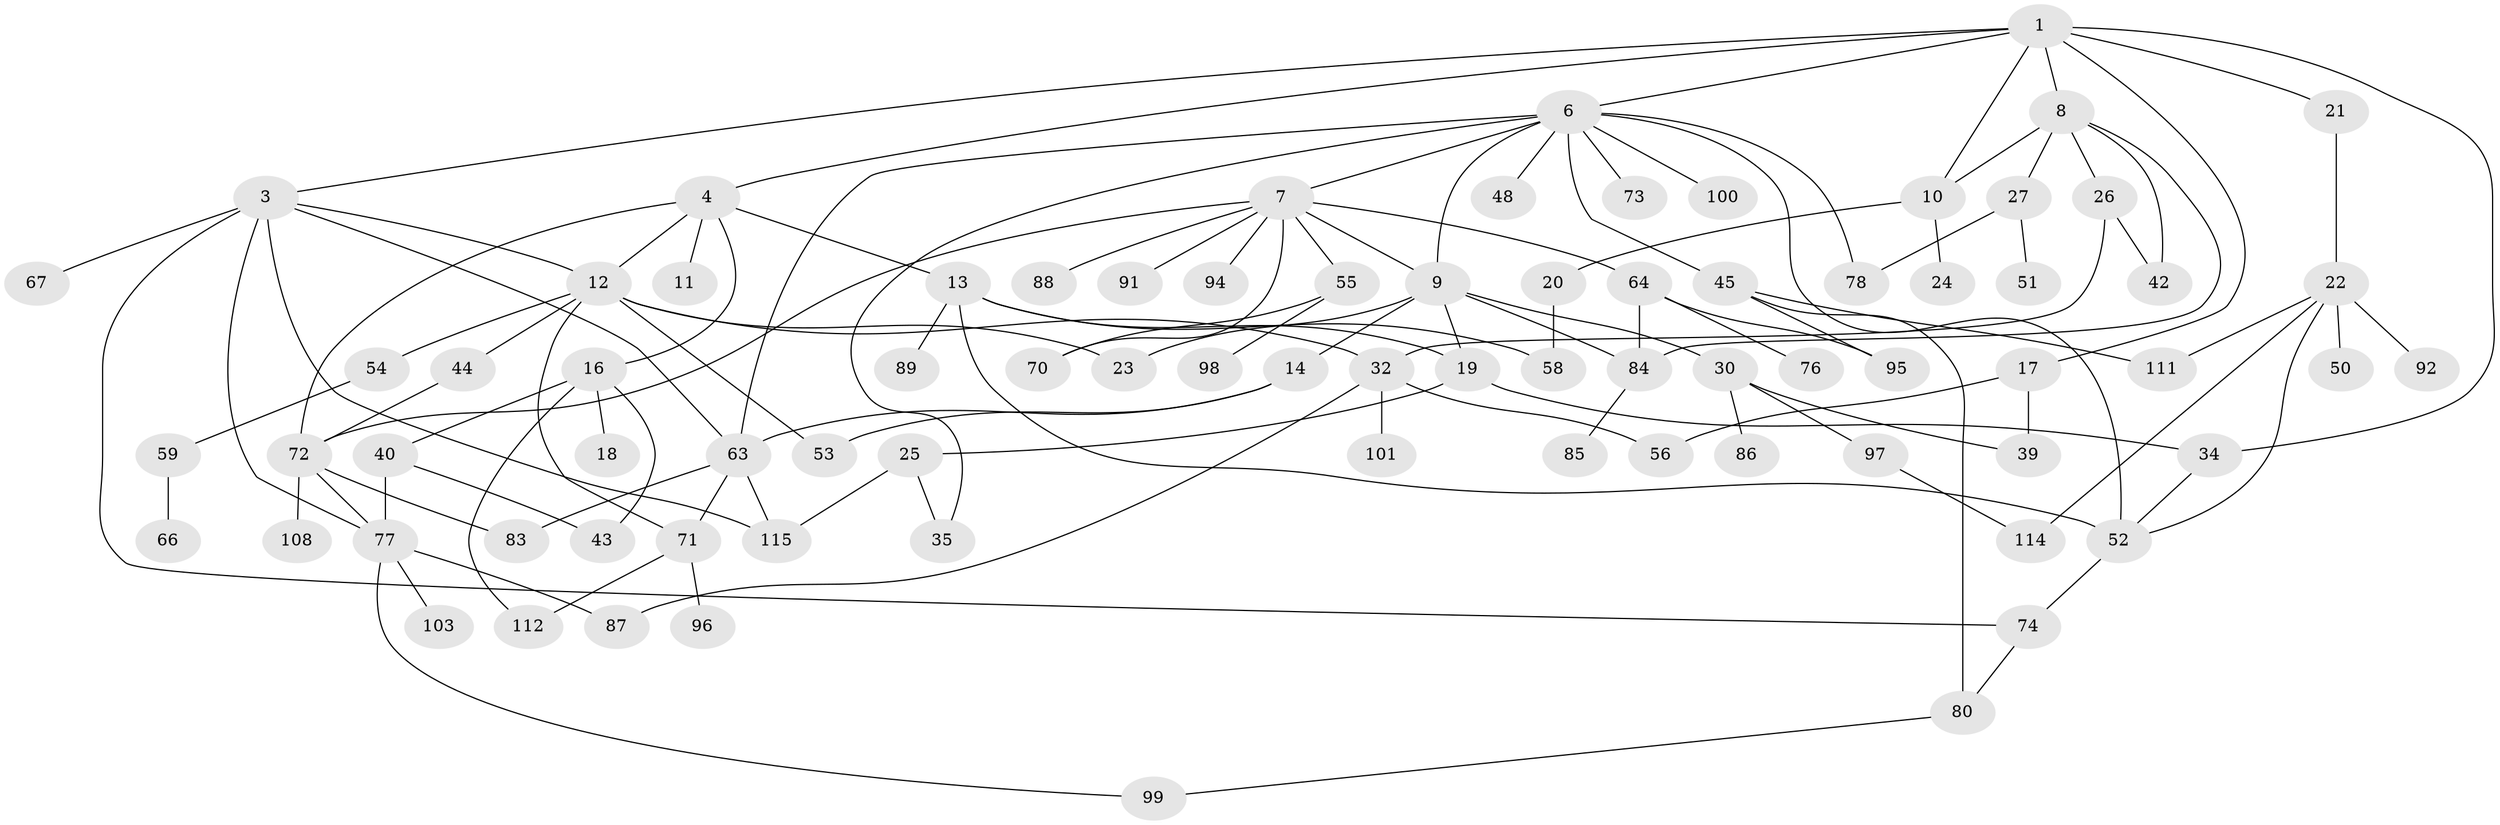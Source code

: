 // Generated by graph-tools (version 1.1) at 2025/51/02/27/25 19:51:40]
// undirected, 80 vertices, 118 edges
graph export_dot {
graph [start="1"]
  node [color=gray90,style=filled];
  1 [super="+2"];
  3 [super="+15"];
  4 [super="+5"];
  6 [super="+90"];
  7 [super="+29"];
  8 [super="+61"];
  9 [super="+38"];
  10;
  11;
  12 [super="+41"];
  13 [super="+36"];
  14 [super="+31"];
  16 [super="+113"];
  17 [super="+49"];
  18 [super="+33"];
  19 [super="+37"];
  20;
  21;
  22 [super="+28"];
  23;
  24 [super="+107"];
  25;
  26 [super="+47"];
  27;
  30 [super="+68"];
  32 [super="+46"];
  34 [super="+62"];
  35;
  39 [super="+57"];
  40;
  42;
  43 [super="+60"];
  44;
  45;
  48;
  50;
  51 [super="+102"];
  52 [super="+79"];
  53 [super="+65"];
  54;
  55;
  56;
  58;
  59;
  63 [super="+106"];
  64 [super="+82"];
  66 [super="+69"];
  67;
  70;
  71;
  72 [super="+75"];
  73;
  74 [super="+104"];
  76;
  77 [super="+93"];
  78 [super="+81"];
  80 [super="+110"];
  83;
  84;
  85;
  86;
  87;
  88;
  89;
  91 [super="+109"];
  92;
  94;
  95;
  96;
  97;
  98;
  99 [super="+105"];
  100;
  101;
  103;
  108;
  111;
  112;
  114;
  115;
  1 -- 3;
  1 -- 6;
  1 -- 8;
  1 -- 10;
  1 -- 17;
  1 -- 21;
  1 -- 34;
  1 -- 4;
  3 -- 67;
  3 -- 115;
  3 -- 74;
  3 -- 77;
  3 -- 63;
  3 -- 12;
  4 -- 11;
  4 -- 16;
  4 -- 72;
  4 -- 12;
  4 -- 13;
  6 -- 7;
  6 -- 9;
  6 -- 45;
  6 -- 48;
  6 -- 73;
  6 -- 100;
  6 -- 35;
  6 -- 63;
  6 -- 78;
  6 -- 52;
  7 -- 64;
  7 -- 88;
  7 -- 91;
  7 -- 70;
  7 -- 55;
  7 -- 72;
  7 -- 94;
  7 -- 9;
  8 -- 26;
  8 -- 27;
  8 -- 42;
  8 -- 84;
  8 -- 10;
  9 -- 14;
  9 -- 19;
  9 -- 30;
  9 -- 84;
  9 -- 23;
  10 -- 20;
  10 -- 24;
  12 -- 23;
  12 -- 44;
  12 -- 71;
  12 -- 32;
  12 -- 53;
  12 -- 54;
  13 -- 89;
  13 -- 58;
  13 -- 19;
  13 -- 52;
  14 -- 63;
  14 -- 53;
  16 -- 18;
  16 -- 40;
  16 -- 112;
  16 -- 43;
  17 -- 56;
  17 -- 39;
  19 -- 25;
  19 -- 34;
  20 -- 58;
  21 -- 22;
  22 -- 50;
  22 -- 92;
  22 -- 111;
  22 -- 114;
  22 -- 52;
  25 -- 35;
  25 -- 115;
  26 -- 32;
  26 -- 42;
  27 -- 51;
  27 -- 78;
  30 -- 39;
  30 -- 86;
  30 -- 97;
  32 -- 56;
  32 -- 101;
  32 -- 87;
  34 -- 52;
  40 -- 43;
  40 -- 77;
  44 -- 72;
  45 -- 80;
  45 -- 95;
  45 -- 111;
  52 -- 74;
  54 -- 59;
  55 -- 70;
  55 -- 98;
  59 -- 66;
  63 -- 83;
  63 -- 115;
  63 -- 71;
  64 -- 76;
  64 -- 95;
  64 -- 84;
  71 -- 96;
  71 -- 112;
  72 -- 77;
  72 -- 83;
  72 -- 108;
  74 -- 80;
  77 -- 99;
  77 -- 103;
  77 -- 87;
  80 -- 99;
  84 -- 85;
  97 -- 114;
}
